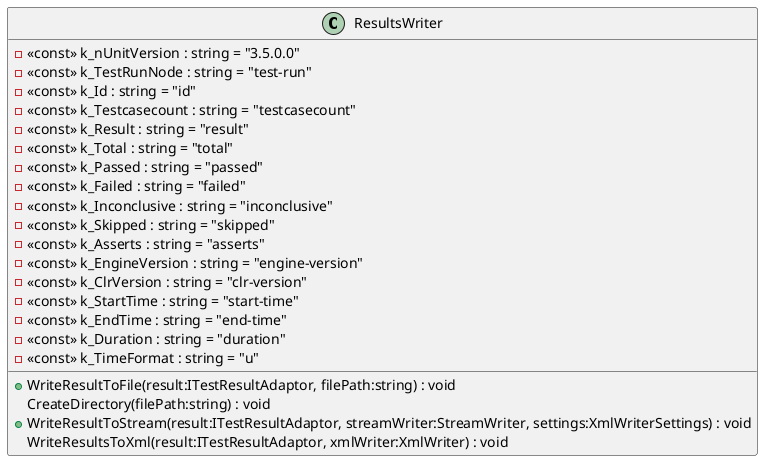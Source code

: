 @startuml
class ResultsWriter {
    - <<const>> k_nUnitVersion : string = "3.5.0.0"
    - <<const>> k_TestRunNode : string = "test-run"
    - <<const>> k_Id : string = "id"
    - <<const>> k_Testcasecount : string = "testcasecount"
    - <<const>> k_Result : string = "result"
    - <<const>> k_Total : string = "total"
    - <<const>> k_Passed : string = "passed"
    - <<const>> k_Failed : string = "failed"
    - <<const>> k_Inconclusive : string = "inconclusive"
    - <<const>> k_Skipped : string = "skipped"
    - <<const>> k_Asserts : string = "asserts"
    - <<const>> k_EngineVersion : string = "engine-version"
    - <<const>> k_ClrVersion : string = "clr-version"
    - <<const>> k_StartTime : string = "start-time"
    - <<const>> k_EndTime : string = "end-time"
    - <<const>> k_Duration : string = "duration"
    - <<const>> k_TimeFormat : string = "u"
    + WriteResultToFile(result:ITestResultAdaptor, filePath:string) : void
    CreateDirectory(filePath:string) : void
    + WriteResultToStream(result:ITestResultAdaptor, streamWriter:StreamWriter, settings:XmlWriterSettings) : void
    WriteResultsToXml(result:ITestResultAdaptor, xmlWriter:XmlWriter) : void
}
@enduml
